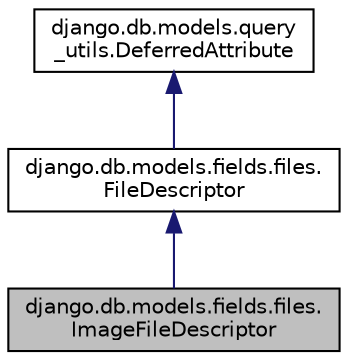 digraph "django.db.models.fields.files.ImageFileDescriptor"
{
 // LATEX_PDF_SIZE
  edge [fontname="Helvetica",fontsize="10",labelfontname="Helvetica",labelfontsize="10"];
  node [fontname="Helvetica",fontsize="10",shape=record];
  Node1 [label="django.db.models.fields.files.\lImageFileDescriptor",height=0.2,width=0.4,color="black", fillcolor="grey75", style="filled", fontcolor="black",tooltip=" "];
  Node2 -> Node1 [dir="back",color="midnightblue",fontsize="10",style="solid",fontname="Helvetica"];
  Node2 [label="django.db.models.fields.files.\lFileDescriptor",height=0.2,width=0.4,color="black", fillcolor="white", style="filled",URL="$dc/d17/classdjango_1_1db_1_1models_1_1fields_1_1files_1_1_file_descriptor.html",tooltip=" "];
  Node3 -> Node2 [dir="back",color="midnightblue",fontsize="10",style="solid",fontname="Helvetica"];
  Node3 [label="django.db.models.query\l_utils.DeferredAttribute",height=0.2,width=0.4,color="black", fillcolor="white", style="filled",URL="$d6/dc1/classdjango_1_1db_1_1models_1_1query__utils_1_1_deferred_attribute.html",tooltip=" "];
}
